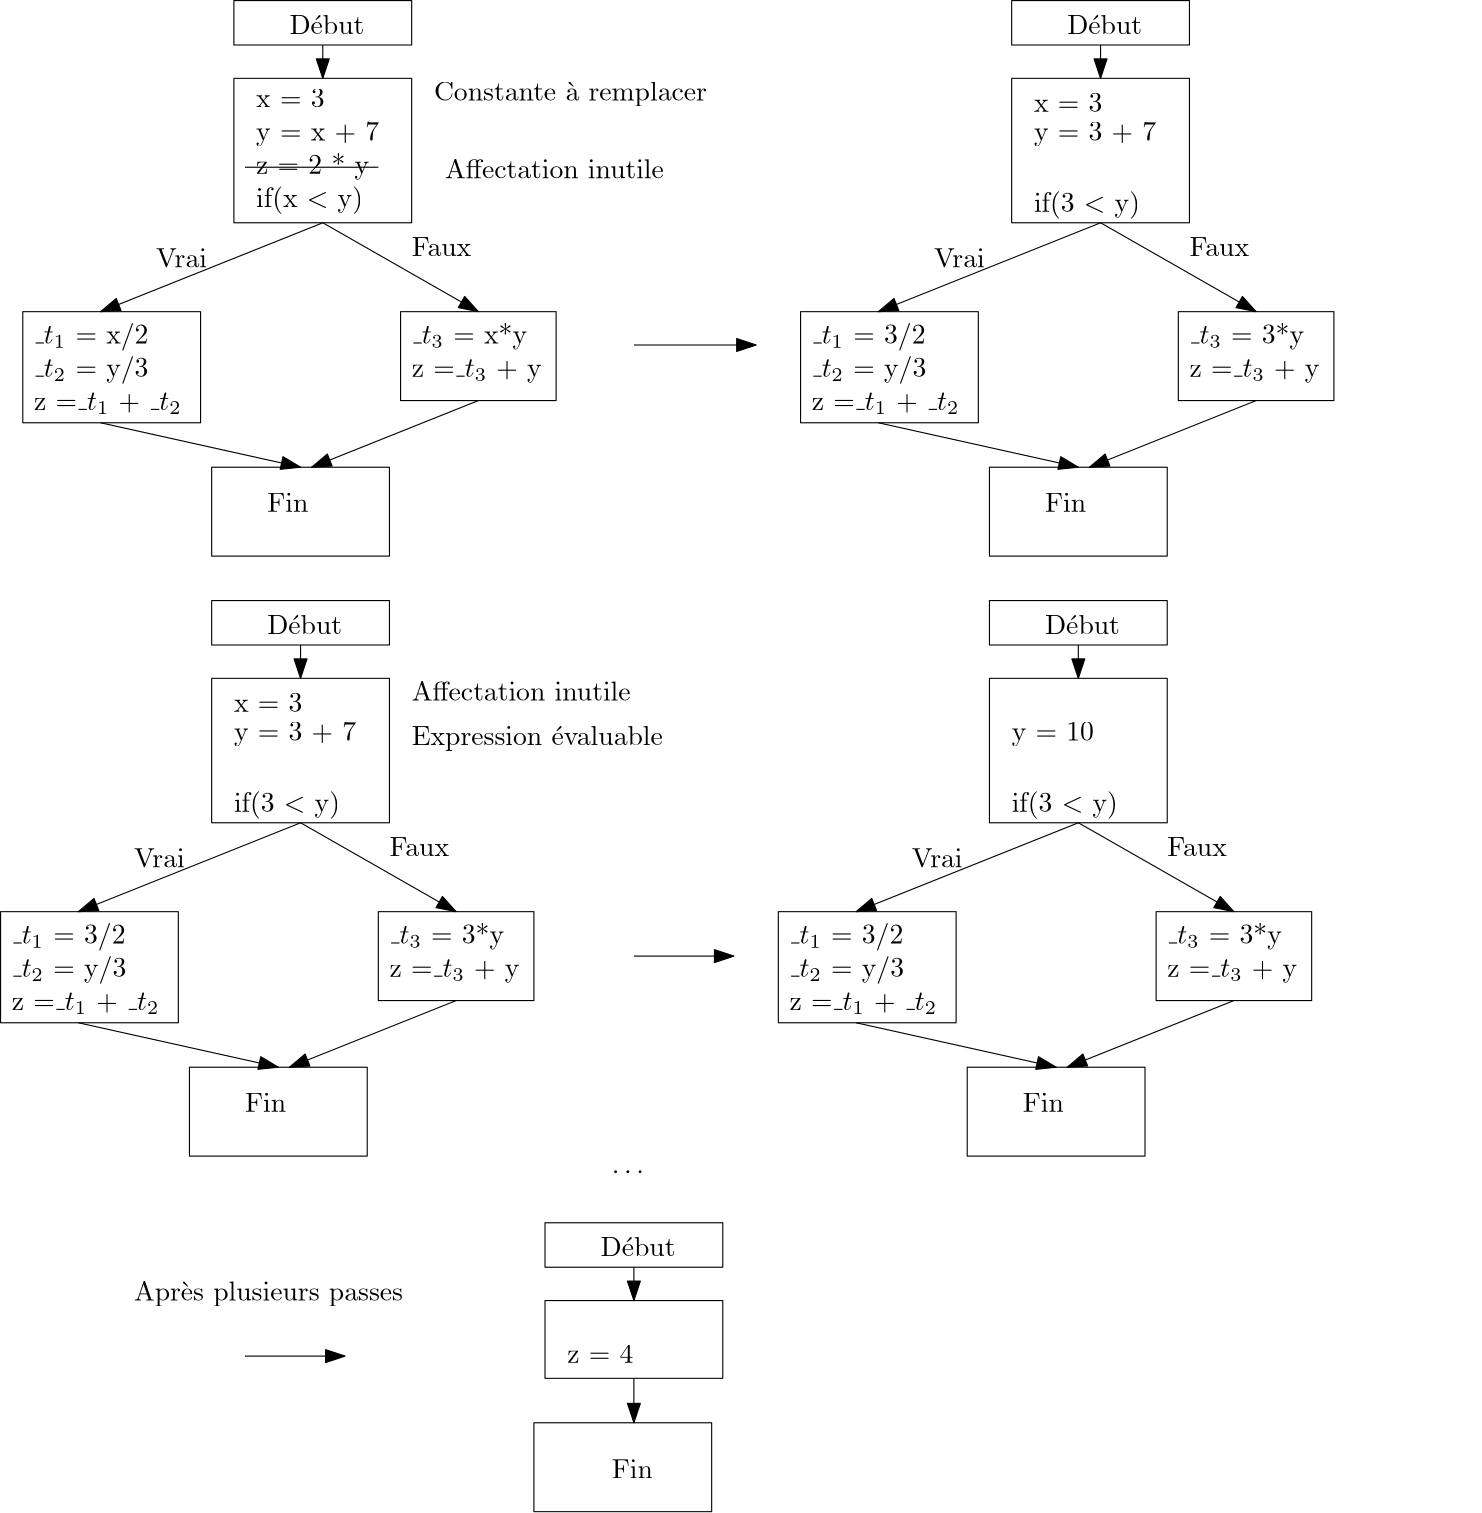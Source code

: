 <?xml version="1.0"?>
<!DOCTYPE ipe SYSTEM "ipe.dtd">
<ipe version="70107" creator="Ipe 7.1.8">
<info created="D:20150827213548" modified="D:20150828164058"/>
<ipestyle name="basic">
<symbol name="arrow/arc(spx)">
<path stroke="sym-stroke" fill="sym-stroke" pen="sym-pen">
0 0 m
-1 0.333 l
-1 -0.333 l
h
</path>
</symbol>
<symbol name="arrow/farc(spx)">
<path stroke="sym-stroke" fill="white" pen="sym-pen">
0 0 m
-1 0.333 l
-1 -0.333 l
h
</path>
</symbol>
<symbol name="arrow/ptarc(spx)">
<path stroke="sym-stroke" fill="sym-stroke" pen="sym-pen">
0 0 m
-1 0.333 l
-0.8 0 l
-1 -0.333 l
h
</path>
</symbol>
<symbol name="arrow/fptarc(spx)">
<path stroke="sym-stroke" fill="white" pen="sym-pen">
0 0 m
-1 0.333 l
-0.8 0 l
-1 -0.333 l
h
</path>
</symbol>
<symbol name="mark/circle(sx)" transformations="translations">
<path fill="sym-stroke">
0.6 0 0 0.6 0 0 e
0.4 0 0 0.4 0 0 e
</path>
</symbol>
<symbol name="mark/disk(sx)" transformations="translations">
<path fill="sym-stroke">
0.6 0 0 0.6 0 0 e
</path>
</symbol>
<symbol name="mark/fdisk(sfx)" transformations="translations">
<group>
<path fill="sym-fill">
0.5 0 0 0.5 0 0 e
</path>
<path fill="sym-stroke" fillrule="eofill">
0.6 0 0 0.6 0 0 e
0.4 0 0 0.4 0 0 e
</path>
</group>
</symbol>
<symbol name="mark/box(sx)" transformations="translations">
<path fill="sym-stroke" fillrule="eofill">
-0.6 -0.6 m
0.6 -0.6 l
0.6 0.6 l
-0.6 0.6 l
h
-0.4 -0.4 m
0.4 -0.4 l
0.4 0.4 l
-0.4 0.4 l
h
</path>
</symbol>
<symbol name="mark/square(sx)" transformations="translations">
<path fill="sym-stroke">
-0.6 -0.6 m
0.6 -0.6 l
0.6 0.6 l
-0.6 0.6 l
h
</path>
</symbol>
<symbol name="mark/fsquare(sfx)" transformations="translations">
<group>
<path fill="sym-fill">
-0.5 -0.5 m
0.5 -0.5 l
0.5 0.5 l
-0.5 0.5 l
h
</path>
<path fill="sym-stroke" fillrule="eofill">
-0.6 -0.6 m
0.6 -0.6 l
0.6 0.6 l
-0.6 0.6 l
h
-0.4 -0.4 m
0.4 -0.4 l
0.4 0.4 l
-0.4 0.4 l
h
</path>
</group>
</symbol>
<symbol name="mark/cross(sx)" transformations="translations">
<group>
<path fill="sym-stroke">
-0.43 -0.57 m
0.57 0.43 l
0.43 0.57 l
-0.57 -0.43 l
h
</path>
<path fill="sym-stroke">
-0.43 0.57 m
0.57 -0.43 l
0.43 -0.57 l
-0.57 0.43 l
h
</path>
</group>
</symbol>
<symbol name="arrow/fnormal(spx)">
<path stroke="sym-stroke" fill="white" pen="sym-pen">
0 0 m
-1 0.333 l
-1 -0.333 l
h
</path>
</symbol>
<symbol name="arrow/pointed(spx)">
<path stroke="sym-stroke" fill="sym-stroke" pen="sym-pen">
0 0 m
-1 0.333 l
-0.8 0 l
-1 -0.333 l
h
</path>
</symbol>
<symbol name="arrow/fpointed(spx)">
<path stroke="sym-stroke" fill="white" pen="sym-pen">
0 0 m
-1 0.333 l
-0.8 0 l
-1 -0.333 l
h
</path>
</symbol>
<symbol name="arrow/linear(spx)">
<path stroke="sym-stroke" pen="sym-pen">
-1 0.333 m
0 0 l
-1 -0.333 l
</path>
</symbol>
<symbol name="arrow/fdouble(spx)">
<path stroke="sym-stroke" fill="white" pen="sym-pen">
0 0 m
-1 0.333 l
-1 -0.333 l
h
-1 0 m
-2 0.333 l
-2 -0.333 l
h
</path>
</symbol>
<symbol name="arrow/double(spx)">
<path stroke="sym-stroke" fill="sym-stroke" pen="sym-pen">
0 0 m
-1 0.333 l
-1 -0.333 l
h
-1 0 m
-2 0.333 l
-2 -0.333 l
h
</path>
</symbol>
<pen name="heavier" value="0.8"/>
<pen name="fat" value="1.2"/>
<pen name="ultrafat" value="2"/>
<symbolsize name="large" value="5"/>
<symbolsize name="small" value="2"/>
<symbolsize name="tiny" value="1.1"/>
<arrowsize name="large" value="10"/>
<arrowsize name="small" value="5"/>
<arrowsize name="tiny" value="3"/>
<color name="red" value="1 0 0"/>
<color name="green" value="0 1 0"/>
<color name="blue" value="0 0 1"/>
<color name="yellow" value="1 1 0"/>
<color name="orange" value="1 0.647 0"/>
<color name="gold" value="1 0.843 0"/>
<color name="purple" value="0.627 0.125 0.941"/>
<color name="gray" value="0.745"/>
<color name="brown" value="0.647 0.165 0.165"/>
<color name="navy" value="0 0 0.502"/>
<color name="pink" value="1 0.753 0.796"/>
<color name="seagreen" value="0.18 0.545 0.341"/>
<color name="turquoise" value="0.251 0.878 0.816"/>
<color name="violet" value="0.933 0.51 0.933"/>
<color name="darkblue" value="0 0 0.545"/>
<color name="darkcyan" value="0 0.545 0.545"/>
<color name="darkgray" value="0.663"/>
<color name="darkgreen" value="0 0.392 0"/>
<color name="darkmagenta" value="0.545 0 0.545"/>
<color name="darkorange" value="1 0.549 0"/>
<color name="darkred" value="0.545 0 0"/>
<color name="lightblue" value="0.678 0.847 0.902"/>
<color name="lightcyan" value="0.878 1 1"/>
<color name="lightgray" value="0.827"/>
<color name="lightgreen" value="0.565 0.933 0.565"/>
<color name="lightyellow" value="1 1 0.878"/>
<dashstyle name="dashed" value="[4] 0"/>
<dashstyle name="dotted" value="[1 3] 0"/>
<dashstyle name="dash dotted" value="[4 2 1 2] 0"/>
<dashstyle name="dash dot dotted" value="[4 2 1 2 1 2] 0"/>
<textsize name="large" value="\large"/>
<textsize name="small" value="\small"/>
<textsize name="tiny" value="\tiny"/>
<textsize name="Large" value="\Large"/>
<textsize name="LARGE" value="\LARGE"/>
<textsize name="huge" value="\huge"/>
<textsize name="Huge" value="\Huge"/>
<textsize name="footnote" value="\footnotesize"/>
<textstyle name="center" begin="\begin{center}" end="\end{center}"/>
<textstyle name="itemize" begin="\begin{itemize}" end="\end{itemize}"/>
<textstyle name="item" begin="\begin{itemize}\item{}" end="\end{itemize}"/>
<gridsize name="4 pts" value="4"/>
<gridsize name="8 pts (~3 mm)" value="8"/>
<gridsize name="16 pts (~6 mm)" value="16"/>
<gridsize name="32 pts (~12 mm)" value="32"/>
<gridsize name="10 pts (~3.5 mm)" value="10"/>
<gridsize name="20 pts (~7 mm)" value="20"/>
<gridsize name="14 pts (~5 mm)" value="14"/>
<gridsize name="28 pts (~10 mm)" value="28"/>
<gridsize name="56 pts (~20 mm)" value="56"/>
<anglesize name="90 deg" value="90"/>
<anglesize name="60 deg" value="60"/>
<anglesize name="45 deg" value="45"/>
<anglesize name="30 deg" value="30"/>
<anglesize name="22.5 deg" value="22.5"/>
<tiling name="falling" angle="-60" step="4" width="1"/>
<tiling name="rising" angle="30" step="4" width="1"/>
</ipestyle>
<page>
<layer name="alpha"/>
<view layers="alpha" active="alpha"/>
<path layer="alpha" matrix="1 0 0 1 -92 88" stroke="black">
192 736 m
192 720 l
256 720 l
256 736 l
h
</path>
<path matrix="1 0 0 1 -92 88" stroke="black">
192 708 m
192 656 l
256 656 l
256 708 l
h
</path>
<text matrix="1 0 0 1 -92 96" transformations="translations" pos="200 696" stroke="black" type="minipage" width="48" height="24.857" depth="19.92" valign="top">x = 3\\
y = x + 7\\
z = 2 * y\\
if(x $&lt;$ y)
</text>
<text matrix="1 0 0 1 -176 68" transformations="translations" pos="204 640" stroke="black" type="minipage" width="104" height="18.917" depth="13.96" valign="top">$\_t_1$ = x/2\\
$\_t_2$ = y/3\\
z =$\_t_1$ + $\_t_2$</text>
<text matrix="1 0 0 1 -40 68" transformations="translations" pos="204 640" stroke="black" type="minipage" width="104" height="13.164" depth="8.2" valign="top">$\_t_3$ = x*y\\
z =$\_t_3$ + y</text>
<path matrix="1 0 0 1 -96 72" stroke="black">
120 640 m
120 600 l
184 600 l
184 640 l
h
</path>
<path matrix="1 0 0 1 -96 80" stroke="black">
256 632 m
256 600 l
312 600 l
312 632 l
h
</path>
<path matrix="1 0 0 1 -92 88" stroke="black" arrow="normal/normal">
224 656 m
144 624 l
</path>
<path matrix="1 0 0 1 -92 88" stroke="black" arrow="normal/normal">
224 656 m
280 624 l
</path>
<text matrix="1 0 0 1 -92 60" transformations="translations" pos="212 752" stroke="black" type="label" width="26.982" height="6.918" depth="0" valign="baseline">D{\&apos;e}but</text>
<path matrix="1 0 0 1 -100 -112" stroke="black">
192 768 m
192 736 l
256 736 l
256 768 l
h
</path>
<text matrix="1 0 0 1 -100 -112" transformations="translations" pos="212 752" stroke="black" type="label" width="14.806" height="6.808" depth="0" valign="baseline">Fin</text>
<text matrix="1 0 0 1 -92 88" transformations="translations" pos="164 640" stroke="black" type="label" width="18.293" height="6.808" depth="0" valign="baseline">Vrai</text>
<text matrix="1 0 0 1 -92 88" transformations="translations" pos="256 644" stroke="black" type="label" width="21.447" height="6.808" depth="0" valign="baseline">Faux</text>
<path matrix="1 0 0 1 -92 88" stroke="black" arrow="normal/normal">
144 584 m
216 568 l
</path>
<path matrix="1 0 0 1 -92 88" stroke="black" arrow="normal/normal">
280 592 m
220 568 l
</path>
<path matrix="1 0 0 1 -92 88" stroke="black" arrow="normal/normal">
224 720 m
224 708 l
</path>
<path matrix="1 0 0 1 -92 88" stroke="black">
196 676 m
244 676 l
</path>
<text matrix="1 0 0 1 -88 84" transformations="translations" pos="264 676" stroke="black" type="label" width="78.871" height="6.918" depth="0" valign="baseline">Affectation inutile</text>
<text matrix="1 0 0 1 -92 88" transformations="translations" pos="264 700" stroke="black" type="label" width="98.354" height="6.926" depth="1.93" valign="baseline">Constante {\`a} remplacer</text>
<path matrix="1 0 0 1 188 88" stroke="black">
192 736 m
192 720 l
256 720 l
256 736 l
h
</path>
<path matrix="1 0 0 1 188 88" stroke="black">
192 708 m
192 656 l
256 656 l
256 708 l
h
</path>
<text matrix="1 0 0 1 188 84" transformations="translations" pos="200 696" stroke="black" type="minipage" width="48" height="6.668" depth="1.69" valign="top">y = 3 + 7</text>
<text matrix="1 0 0 1 104 68" transformations="translations" pos="204 640" stroke="black" type="minipage" width="104" height="18.917" depth="13.96" valign="top">$\_t_1$ = 3/2\\
$\_t_2$ = y/3\\
z =$\_t_1$ + $\_t_2$</text>
<text matrix="1 0 0 1 240 68" transformations="translations" pos="204 640" stroke="black" type="minipage" width="104" height="13.164" depth="8.2" valign="top">$\_t_3$ = 3*y\\
z =$\_t_3$ + y</text>
<path matrix="1 0 0 1 184 72" stroke="black">
120 640 m
120 600 l
184 600 l
184 640 l
h
</path>
<path matrix="1 0 0 1 184 80" stroke="black">
256 632 m
256 600 l
312 600 l
312 632 l
h
</path>
<path matrix="1 0 0 1 188 88" stroke="black" arrow="normal/normal">
224 656 m
144 624 l
</path>
<path matrix="1 0 0 1 188 88" stroke="black" arrow="normal/normal">
224 656 m
280 624 l
</path>
<text matrix="1 0 0 1 188 60" transformations="translations" pos="212 752" stroke="black" type="label" width="26.982" height="6.918" depth="0" valign="baseline">D{\&apos;e}but</text>
<path matrix="1 0 0 1 180 -112" stroke="black">
192 768 m
192 736 l
256 736 l
256 768 l
h
</path>
<text matrix="1 0 0 1 180 -112" transformations="translations" pos="212 752" stroke="black" type="label" width="14.806" height="6.808" depth="0" valign="baseline">Fin</text>
<text matrix="1 0 0 1 188 88" transformations="translations" pos="164 640" stroke="black" type="label" width="18.293" height="6.808" depth="0" valign="baseline">Vrai</text>
<text matrix="1 0 0 1 188 88" transformations="translations" pos="256 644" stroke="black" type="label" width="21.447" height="6.808" depth="0" valign="baseline">Faux</text>
<path matrix="1 0 0 1 188 88" stroke="black" arrow="normal/normal">
144 584 m
216 568 l
</path>
<path matrix="1 0 0 1 188 88" stroke="black" arrow="normal/normal">
280 592 m
220 568 l
</path>
<path matrix="1 0 0 1 188 88" stroke="black" arrow="normal/normal">
224 720 m
224 708 l
</path>
<text matrix="1 0 0 1 -16 40" transformations="translations" pos="404 708" stroke="black" type="label" width="38.19" height="7.473" depth="2.49" valign="baseline">if(3 $&lt;$ y)</text>
<path matrix="1 0 0 1 -100 -128" stroke="black">
192 736 m
192 720 l
256 720 l
256 736 l
h
</path>
<path matrix="1 0 0 1 -100 -128" stroke="black">
192 708 m
192 656 l
256 656 l
256 708 l
h
</path>
<text matrix="1 0 0 1 -100 -132" transformations="translations" pos="200 696" stroke="black" type="minipage" width="48" height="6.668" depth="1.69" valign="top">y = 3 + 7</text>
<text matrix="1 0 0 1 -184 -148" transformations="translations" pos="204 640" stroke="black" type="minipage" width="104" height="18.917" depth="13.96" valign="top">$\_t_1$ = 3/2\\
$\_t_2$ = y/3\\
z =$\_t_1$ + $\_t_2$</text>
<text matrix="1 0 0 1 -48 -148" transformations="translations" pos="204 640" stroke="black" type="minipage" width="104" height="13.164" depth="8.2" valign="top">$\_t_3$ = 3*y\\
z =$\_t_3$ + y</text>
<path matrix="1 0 0 1 -104 -144" stroke="black">
120 640 m
120 600 l
184 600 l
184 640 l
h
</path>
<path matrix="1 0 0 1 -104 -136" stroke="black">
256 632 m
256 600 l
312 600 l
312 632 l
h
</path>
<path matrix="1 0 0 1 -100 -128" stroke="black" arrow="normal/normal">
224 656 m
144 624 l
</path>
<path matrix="1 0 0 1 -100 -128" stroke="black" arrow="normal/normal">
224 656 m
280 624 l
</path>
<text matrix="1 0 0 1 -100 -156" transformations="translations" pos="212 752" stroke="black" type="label" width="26.982" height="6.918" depth="0" valign="baseline">D{\&apos;e}but</text>
<path matrix="1 0 0 1 -108 -328" stroke="black">
192 768 m
192 736 l
256 736 l
256 768 l
h
</path>
<text matrix="1 0 0 1 -108 -328" transformations="translations" pos="212 752" stroke="black" type="label" width="14.806" height="6.808" depth="0" valign="baseline">Fin</text>
<text matrix="1 0 0 1 -100 -128" transformations="translations" pos="164 640" stroke="black" type="label" width="18.293" height="6.808" depth="0" valign="baseline">Vrai</text>
<text matrix="1 0 0 1 -100 -128" transformations="translations" pos="256 644" stroke="black" type="label" width="21.447" height="6.808" depth="0" valign="baseline">Faux</text>
<path matrix="1 0 0 1 -100 -128" stroke="black" arrow="normal/normal">
144 584 m
216 568 l
</path>
<path matrix="1 0 0 1 -100 -128" stroke="black" arrow="normal/normal">
280 592 m
220 568 l
</path>
<path matrix="1 0 0 1 -100 -128" stroke="black" arrow="normal/normal">
224 720 m
224 708 l
</path>
<text matrix="1 0 0 1 -304 -176" transformations="translations" pos="404 708" stroke="black" type="label" width="38.19" height="7.473" depth="2.49" valign="baseline">if(3 $&lt;$ y)</text>
<text matrix="1 0 0 1 -100 -144" transformations="translations" pos="264 700" stroke="black" type="label" width="90.494" height="6.926" depth="1.93" valign="baseline">Expression {\&apos;e}valuable</text>
<path matrix="1 0 0 1 180 -128" stroke="black">
192 736 m
192 720 l
256 720 l
256 736 l
h
</path>
<path matrix="1 0 0 1 180 -128" stroke="black">
192 708 m
192 656 l
256 656 l
256 708 l
h
</path>
<text matrix="1 0 0 1 180 -132" transformations="translations" pos="200 696" stroke="black" type="minipage" width="48" height="6.668" depth="1.69" valign="top">y = 10</text>
<text matrix="1 0 0 1 96 -148" transformations="translations" pos="204 640" stroke="black" type="minipage" width="104" height="18.917" depth="13.96" valign="top">$\_t_1$ = 3/2\\
$\_t_2$ = y/3\\
z =$\_t_1$ + $\_t_2$</text>
<text matrix="1 0 0 1 232 -148" transformations="translations" pos="204 640" stroke="black" type="minipage" width="104" height="13.164" depth="8.2" valign="top">$\_t_3$ = 3*y\\
z =$\_t_3$ + y</text>
<path matrix="1 0 0 1 176 -144" stroke="black">
120 640 m
120 600 l
184 600 l
184 640 l
h
</path>
<path matrix="1 0 0 1 176 -136" stroke="black">
256 632 m
256 600 l
312 600 l
312 632 l
h
</path>
<path matrix="1 0 0 1 180 -128" stroke="black" arrow="normal/normal">
224 656 m
144 624 l
</path>
<path matrix="1 0 0 1 180 -128" stroke="black" arrow="normal/normal">
224 656 m
280 624 l
</path>
<text matrix="1 0 0 1 180 -156" transformations="translations" pos="212 752" stroke="black" type="label" width="26.982" height="6.918" depth="0" valign="baseline">D{\&apos;e}but</text>
<path matrix="1 0 0 1 172 -328" stroke="black">
192 768 m
192 736 l
256 736 l
256 768 l
h
</path>
<text matrix="1 0 0 1 172 -328" transformations="translations" pos="212 752" stroke="black" type="label" width="14.806" height="6.808" depth="0" valign="baseline">Fin</text>
<text matrix="1 0 0 1 180 -128" transformations="translations" pos="164 640" stroke="black" type="label" width="18.293" height="6.808" depth="0" valign="baseline">Vrai</text>
<text matrix="1 0 0 1 180 -128" transformations="translations" pos="256 644" stroke="black" type="label" width="21.447" height="6.808" depth="0" valign="baseline">Faux</text>
<path matrix="1 0 0 1 180 -128" stroke="black" arrow="normal/normal">
144 584 m
216 568 l
</path>
<path matrix="1 0 0 1 180 -128" stroke="black" arrow="normal/normal">
280 592 m
220 568 l
</path>
<path matrix="1 0 0 1 180 -128" stroke="black" arrow="normal/normal">
224 720 m
224 708 l
</path>
<text matrix="1 0 0 1 -24 -176" transformations="translations" pos="404 708" stroke="black" type="label" width="38.19" height="7.473" depth="2.49" valign="baseline">if(3 $&lt;$ y)</text>
<path stroke="black" arrow="normal/normal">
244 700 m
288 700 l
</path>
<path stroke="black" arrow="normal/normal">
244 480 m
280 480 l
</path>
<text matrix="1 0 0 1 -100 -104" transformations="translations" pos="264 676" stroke="black" type="label" width="78.871" height="6.918" depth="0" valign="baseline">Affectation inutile</text>
<text matrix="1 0 0 1 52 8" transformations="translations" pos="48 560" stroke="black" type="label" width="24.63" height="6.42" depth="0" valign="baseline">x = 3</text>
<text matrix="1 0 0 1 340 224" transformations="translations" pos="48 560" stroke="black" type="label" width="24.63" height="6.42" depth="0" valign="baseline">x = 3</text>
<text matrix="1 0 0 1 8 -4" transformations="translations" pos="228 404" stroke="black" type="label" width="11.623" height="4.428" depth="0" valign="baseline">$\cdots$</text>
<path matrix="1 0 0 1 20 -352" stroke="black">
192 736 m
192 720 l
256 720 l
256 736 l
h
</path>
<path stroke="black">
212 356 m
212 328 l
276 328 l
276 356 l
h
</path>
<text matrix="1 0 0 1 20 -356" transformations="translations" pos="200 696" stroke="black" type="minipage" width="48" height="5.7" depth="0.72" valign="top">z = 4</text>
<text matrix="1 0 0 1 20 -380" transformations="translations" pos="212 752" stroke="black" type="label" width="26.982" height="6.918" depth="0" valign="baseline">D{\&apos;e}but</text>
<path matrix="1 0 0 1 16 -456" stroke="black">
192 768 m
192 736 l
256 736 l
256 768 l
h
</path>
<text matrix="1 0 0 1 24 -460" transformations="translations" pos="212 752" stroke="black" type="label" width="14.806" height="6.808" depth="0" valign="baseline">Fin</text>
<path stroke="black" arrow="normal/normal">
244 328 m
244 312 l
</path>
<path matrix="1 0 0 1 20 -352" stroke="black" arrow="normal/normal">
224 720 m
224 708 l
</path>
<path matrix="1 0 0 1 -140 -144" stroke="black" arrow="normal/normal">
244 480 m
280 480 l
</path>
<text matrix="1 0 0 1 12 -12" transformations="translations" pos="52 368" stroke="black" type="label" width="96.97" height="6.926" depth="1.93" valign="baseline">Apr{\`e}s plusieurs passes</text>
</page>
</ipe>

